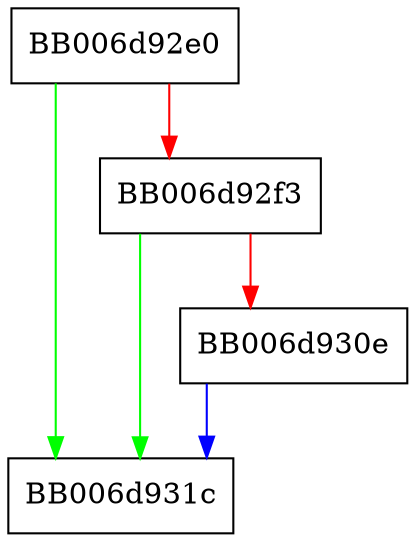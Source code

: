 digraph blake2_mac_dup {
  node [shape="box"];
  graph [splines=ortho];
  BB006d92e0 -> BB006d931c [color="green"];
  BB006d92e0 -> BB006d92f3 [color="red"];
  BB006d92f3 -> BB006d931c [color="green"];
  BB006d92f3 -> BB006d930e [color="red"];
  BB006d930e -> BB006d931c [color="blue"];
}